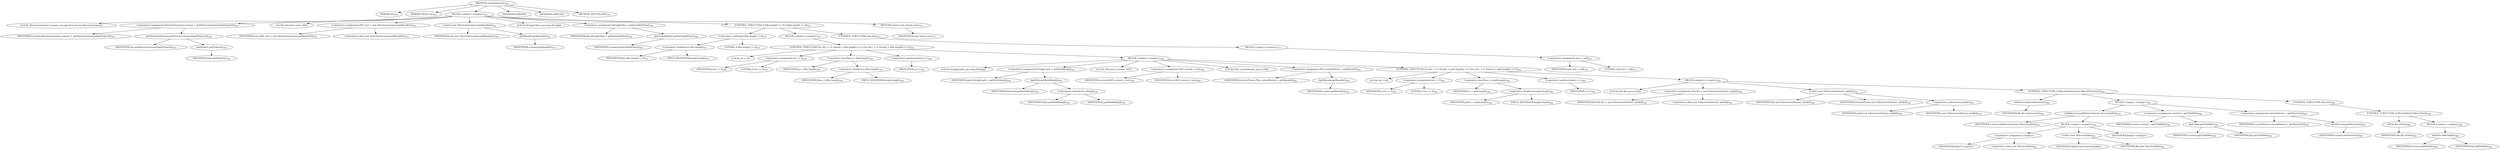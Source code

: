 digraph "createDirectory" {  
"843" [label = <(METHOD,createDirectory)<SUB>353</SUB>> ]
"87" [label = <(PARAM,this)<SUB>353</SUB>> ]
"844" [label = <(PARAM,FileSet set)<SUB>353</SUB>> ]
"845" [label = <(BLOCK,&lt;empty&gt;,&lt;empty&gt;)<SUB>353</SUB>> ]
"846" [label = <(LOCAL,DirectoryScanner scanner: org.apache.tools.ant.DirectoryScanner)> ]
"847" [label = <(&lt;operator&gt;.assignment,DirectoryScanner scanner = getDirectoryScanner(getProject()))<SUB>354</SUB>> ]
"848" [label = <(IDENTIFIER,scanner,DirectoryScanner scanner = getDirectoryScanner(getProject()))<SUB>354</SUB>> ]
"849" [label = <(getDirectoryScanner,getDirectoryScanner(getProject()))<SUB>354</SUB>> ]
"850" [label = <(IDENTIFIER,set,getDirectoryScanner(getProject()))<SUB>354</SUB>> ]
"851" [label = <(getProject,getProject())<SUB>354</SUB>> ]
"86" [label = <(IDENTIFIER,this,getProject())<SUB>354</SUB>> ]
"89" [label = <(LOCAL,Directory root: ANY)> ]
"852" [label = <(&lt;operator&gt;.assignment,ANY root = new Directory(scanner.getBasedir()))<SUB>355</SUB>> ]
"853" [label = <(IDENTIFIER,root,ANY root = new Directory(scanner.getBasedir()))<SUB>355</SUB>> ]
"854" [label = <(&lt;operator&gt;.alloc,new Directory(scanner.getBasedir()))<SUB>355</SUB>> ]
"855" [label = <(&lt;init&gt;,new Directory(scanner.getBasedir()))<SUB>355</SUB>> ]
"88" [label = <(IDENTIFIER,root,new Directory(scanner.getBasedir()))<SUB>355</SUB>> ]
"856" [label = <(getBasedir,getBasedir())<SUB>355</SUB>> ]
"857" [label = <(IDENTIFIER,scanner,getBasedir())<SUB>355</SUB>> ]
"858" [label = <(LOCAL,String[] files: java.lang.String[])> ]
"859" [label = <(&lt;operator&gt;.assignment,String[] files = getIncludedFiles())<SUB>356</SUB>> ]
"860" [label = <(IDENTIFIER,files,String[] files = getIncludedFiles())<SUB>356</SUB>> ]
"861" [label = <(getIncludedFiles,getIncludedFiles())<SUB>356</SUB>> ]
"862" [label = <(IDENTIFIER,scanner,getIncludedFiles())<SUB>356</SUB>> ]
"863" [label = <(CONTROL_STRUCTURE,if (files.length != 0),if (files.length != 0))<SUB>357</SUB>> ]
"864" [label = <(&lt;operator&gt;.notEquals,files.length != 0)<SUB>357</SUB>> ]
"865" [label = <(&lt;operator&gt;.fieldAccess,files.length)<SUB>357</SUB>> ]
"866" [label = <(IDENTIFIER,files,files.length != 0)<SUB>357</SUB>> ]
"867" [label = <(FIELD_IDENTIFIER,length,length)<SUB>357</SUB>> ]
"868" [label = <(LITERAL,0,files.length != 0)<SUB>357</SUB>> ]
"869" [label = <(BLOCK,&lt;empty&gt;,&lt;empty&gt;)<SUB>357</SUB>> ]
"870" [label = <(CONTROL_STRUCTURE,for (int j = 0; Some(j &lt; files.length); j++),for (int j = 0; Some(j &lt; files.length); j++))<SUB>358</SUB>> ]
"871" [label = <(LOCAL,int j: int)> ]
"872" [label = <(&lt;operator&gt;.assignment,int j = 0)<SUB>358</SUB>> ]
"873" [label = <(IDENTIFIER,j,int j = 0)<SUB>358</SUB>> ]
"874" [label = <(LITERAL,0,int j = 0)<SUB>358</SUB>> ]
"875" [label = <(&lt;operator&gt;.lessThan,j &lt; files.length)<SUB>358</SUB>> ]
"876" [label = <(IDENTIFIER,j,j &lt; files.length)<SUB>358</SUB>> ]
"877" [label = <(&lt;operator&gt;.fieldAccess,files.length)<SUB>358</SUB>> ]
"878" [label = <(IDENTIFIER,files,j &lt; files.length)<SUB>358</SUB>> ]
"879" [label = <(FIELD_IDENTIFIER,length,length)<SUB>358</SUB>> ]
"880" [label = <(&lt;operator&gt;.postIncrement,j++)<SUB>358</SUB>> ]
"881" [label = <(IDENTIFIER,j,j++)<SUB>358</SUB>> ]
"882" [label = <(BLOCK,&lt;empty&gt;,&lt;empty&gt;)<SUB>358</SUB>> ]
"883" [label = <(LOCAL,String[] path: java.lang.String[])> ]
"884" [label = <(&lt;operator&gt;.assignment,String[] path = getPath(files[j]))<SUB>359</SUB>> ]
"885" [label = <(IDENTIFIER,path,String[] path = getPath(files[j]))<SUB>359</SUB>> ]
"886" [label = <(getPath,getPath(files[j]))<SUB>359</SUB>> ]
"887" [label = <(IDENTIFIER,Directory,getPath(files[j]))<SUB>359</SUB>> ]
"888" [label = <(&lt;operator&gt;.indexAccess,files[j])<SUB>359</SUB>> ]
"889" [label = <(IDENTIFIER,files,getPath(files[j]))<SUB>359</SUB>> ]
"890" [label = <(IDENTIFIER,j,getPath(files[j]))<SUB>359</SUB>> ]
"891" [label = <(LOCAL,Directory current: ANY)> ]
"892" [label = <(&lt;operator&gt;.assignment,ANY current = root)<SUB>360</SUB>> ]
"893" [label = <(IDENTIFIER,current,ANY current = root)<SUB>360</SUB>> ]
"894" [label = <(IDENTIFIER,root,ANY current = root)<SUB>360</SUB>> ]
"895" [label = <(LOCAL,File currentParent: java.io.File)> ]
"896" [label = <(&lt;operator&gt;.assignment,File currentParent = getBasedir())<SUB>361</SUB>> ]
"897" [label = <(IDENTIFIER,currentParent,File currentParent = getBasedir())<SUB>361</SUB>> ]
"898" [label = <(getBasedir,getBasedir())<SUB>361</SUB>> ]
"899" [label = <(IDENTIFIER,scanner,getBasedir())<SUB>361</SUB>> ]
"900" [label = <(CONTROL_STRUCTURE,for (int i = 0; Some(i &lt; path.length); i++),for (int i = 0; Some(i &lt; path.length); i++))<SUB>362</SUB>> ]
"901" [label = <(LOCAL,int i: int)> ]
"902" [label = <(&lt;operator&gt;.assignment,int i = 0)<SUB>362</SUB>> ]
"903" [label = <(IDENTIFIER,i,int i = 0)<SUB>362</SUB>> ]
"904" [label = <(LITERAL,0,int i = 0)<SUB>362</SUB>> ]
"905" [label = <(&lt;operator&gt;.lessThan,i &lt; path.length)<SUB>362</SUB>> ]
"906" [label = <(IDENTIFIER,i,i &lt; path.length)<SUB>362</SUB>> ]
"907" [label = <(&lt;operator&gt;.fieldAccess,path.length)<SUB>362</SUB>> ]
"908" [label = <(IDENTIFIER,path,i &lt; path.length)<SUB>362</SUB>> ]
"909" [label = <(FIELD_IDENTIFIER,length,length)<SUB>362</SUB>> ]
"910" [label = <(&lt;operator&gt;.postIncrement,i++)<SUB>362</SUB>> ]
"911" [label = <(IDENTIFIER,i,i++)<SUB>362</SUB>> ]
"912" [label = <(BLOCK,&lt;empty&gt;,&lt;empty&gt;)<SUB>362</SUB>> ]
"91" [label = <(LOCAL,File file: java.io.File)> ]
"913" [label = <(&lt;operator&gt;.assignment,File file = new File(currentParent, path[i]))<SUB>363</SUB>> ]
"914" [label = <(IDENTIFIER,file,File file = new File(currentParent, path[i]))<SUB>363</SUB>> ]
"915" [label = <(&lt;operator&gt;.alloc,new File(currentParent, path[i]))<SUB>363</SUB>> ]
"916" [label = <(&lt;init&gt;,new File(currentParent, path[i]))<SUB>363</SUB>> ]
"90" [label = <(IDENTIFIER,file,new File(currentParent, path[i]))<SUB>363</SUB>> ]
"917" [label = <(IDENTIFIER,currentParent,new File(currentParent, path[i]))<SUB>363</SUB>> ]
"918" [label = <(&lt;operator&gt;.indexAccess,path[i])<SUB>363</SUB>> ]
"919" [label = <(IDENTIFIER,path,new File(currentParent, path[i]))<SUB>363</SUB>> ]
"920" [label = <(IDENTIFIER,i,new File(currentParent, path[i]))<SUB>363</SUB>> ]
"921" [label = <(CONTROL_STRUCTURE,if (file.isDirectory()),if (file.isDirectory()))<SUB>364</SUB>> ]
"922" [label = <(isDirectory,file.isDirectory())<SUB>364</SUB>> ]
"923" [label = <(IDENTIFIER,file,file.isDirectory())<SUB>364</SUB>> ]
"924" [label = <(BLOCK,&lt;empty&gt;,&lt;empty&gt;)<SUB>364</SUB>> ]
"925" [label = <(addDirectory,addDirectory(new Directory(file)))<SUB>365</SUB>> ]
"926" [label = <(IDENTIFIER,current,addDirectory(new Directory(file)))<SUB>365</SUB>> ]
"927" [label = <(BLOCK,&lt;empty&gt;,&lt;empty&gt;)<SUB>365</SUB>> ]
"928" [label = <(&lt;operator&gt;.assignment,&lt;empty&gt;)> ]
"929" [label = <(IDENTIFIER,$obj15,&lt;empty&gt;)> ]
"930" [label = <(&lt;operator&gt;.alloc,new Directory(file))<SUB>365</SUB>> ]
"931" [label = <(&lt;init&gt;,new Directory(file))<SUB>365</SUB>> ]
"932" [label = <(IDENTIFIER,$obj15,new Directory(file))> ]
"933" [label = <(IDENTIFIER,file,new Directory(file))<SUB>365</SUB>> ]
"934" [label = <(IDENTIFIER,$obj15,&lt;empty&gt;)> ]
"935" [label = <(&lt;operator&gt;.assignment,current = getChild(file))<SUB>366</SUB>> ]
"936" [label = <(IDENTIFIER,current,current = getChild(file))<SUB>366</SUB>> ]
"937" [label = <(getChild,getChild(file))<SUB>366</SUB>> ]
"938" [label = <(IDENTIFIER,current,getChild(file))<SUB>366</SUB>> ]
"939" [label = <(IDENTIFIER,file,getChild(file))<SUB>366</SUB>> ]
"940" [label = <(&lt;operator&gt;.assignment,currentParent = getDirectory())<SUB>367</SUB>> ]
"941" [label = <(IDENTIFIER,currentParent,currentParent = getDirectory())<SUB>367</SUB>> ]
"942" [label = <(getDirectory,getDirectory())<SUB>367</SUB>> ]
"943" [label = <(IDENTIFIER,current,getDirectory())<SUB>367</SUB>> ]
"944" [label = <(CONTROL_STRUCTURE,else,else)<SUB>368</SUB>> ]
"945" [label = <(CONTROL_STRUCTURE,if (file.isFile()),if (file.isFile()))<SUB>368</SUB>> ]
"946" [label = <(isFile,file.isFile())<SUB>368</SUB>> ]
"947" [label = <(IDENTIFIER,file,file.isFile())<SUB>368</SUB>> ]
"948" [label = <(BLOCK,&lt;empty&gt;,&lt;empty&gt;)<SUB>368</SUB>> ]
"949" [label = <(addFile,addFile(file))<SUB>369</SUB>> ]
"950" [label = <(IDENTIFIER,current,addFile(file))<SUB>369</SUB>> ]
"951" [label = <(IDENTIFIER,file,addFile(file))<SUB>369</SUB>> ]
"952" [label = <(CONTROL_STRUCTURE,else,else)<SUB>373</SUB>> ]
"953" [label = <(BLOCK,&lt;empty&gt;,&lt;empty&gt;)<SUB>373</SUB>> ]
"954" [label = <(&lt;operator&gt;.assignment,root = null)<SUB>375</SUB>> ]
"955" [label = <(IDENTIFIER,root,root = null)<SUB>375</SUB>> ]
"956" [label = <(LITERAL,null,root = null)<SUB>375</SUB>> ]
"957" [label = <(RETURN,return root;,return root;)<SUB>377</SUB>> ]
"958" [label = <(IDENTIFIER,root,return root;)<SUB>377</SUB>> ]
"959" [label = <(MODIFIER,PRIVATE)> ]
"960" [label = <(MODIFIER,VIRTUAL)> ]
"961" [label = <(METHOD_RETURN,ANY)<SUB>353</SUB>> ]
  "843" -> "87" 
  "843" -> "844" 
  "843" -> "845" 
  "843" -> "959" 
  "843" -> "960" 
  "843" -> "961" 
  "845" -> "846" 
  "845" -> "847" 
  "845" -> "89" 
  "845" -> "852" 
  "845" -> "855" 
  "845" -> "858" 
  "845" -> "859" 
  "845" -> "863" 
  "845" -> "957" 
  "847" -> "848" 
  "847" -> "849" 
  "849" -> "850" 
  "849" -> "851" 
  "851" -> "86" 
  "852" -> "853" 
  "852" -> "854" 
  "855" -> "88" 
  "855" -> "856" 
  "856" -> "857" 
  "859" -> "860" 
  "859" -> "861" 
  "861" -> "862" 
  "863" -> "864" 
  "863" -> "869" 
  "863" -> "952" 
  "864" -> "865" 
  "864" -> "868" 
  "865" -> "866" 
  "865" -> "867" 
  "869" -> "870" 
  "870" -> "871" 
  "870" -> "872" 
  "870" -> "875" 
  "870" -> "880" 
  "870" -> "882" 
  "872" -> "873" 
  "872" -> "874" 
  "875" -> "876" 
  "875" -> "877" 
  "877" -> "878" 
  "877" -> "879" 
  "880" -> "881" 
  "882" -> "883" 
  "882" -> "884" 
  "882" -> "891" 
  "882" -> "892" 
  "882" -> "895" 
  "882" -> "896" 
  "882" -> "900" 
  "884" -> "885" 
  "884" -> "886" 
  "886" -> "887" 
  "886" -> "888" 
  "888" -> "889" 
  "888" -> "890" 
  "892" -> "893" 
  "892" -> "894" 
  "896" -> "897" 
  "896" -> "898" 
  "898" -> "899" 
  "900" -> "901" 
  "900" -> "902" 
  "900" -> "905" 
  "900" -> "910" 
  "900" -> "912" 
  "902" -> "903" 
  "902" -> "904" 
  "905" -> "906" 
  "905" -> "907" 
  "907" -> "908" 
  "907" -> "909" 
  "910" -> "911" 
  "912" -> "91" 
  "912" -> "913" 
  "912" -> "916" 
  "912" -> "921" 
  "913" -> "914" 
  "913" -> "915" 
  "916" -> "90" 
  "916" -> "917" 
  "916" -> "918" 
  "918" -> "919" 
  "918" -> "920" 
  "921" -> "922" 
  "921" -> "924" 
  "921" -> "944" 
  "922" -> "923" 
  "924" -> "925" 
  "924" -> "935" 
  "924" -> "940" 
  "925" -> "926" 
  "925" -> "927" 
  "927" -> "928" 
  "927" -> "931" 
  "927" -> "934" 
  "928" -> "929" 
  "928" -> "930" 
  "931" -> "932" 
  "931" -> "933" 
  "935" -> "936" 
  "935" -> "937" 
  "937" -> "938" 
  "937" -> "939" 
  "940" -> "941" 
  "940" -> "942" 
  "942" -> "943" 
  "944" -> "945" 
  "945" -> "946" 
  "945" -> "948" 
  "946" -> "947" 
  "948" -> "949" 
  "949" -> "950" 
  "949" -> "951" 
  "952" -> "953" 
  "953" -> "954" 
  "954" -> "955" 
  "954" -> "956" 
  "957" -> "958" 
}
